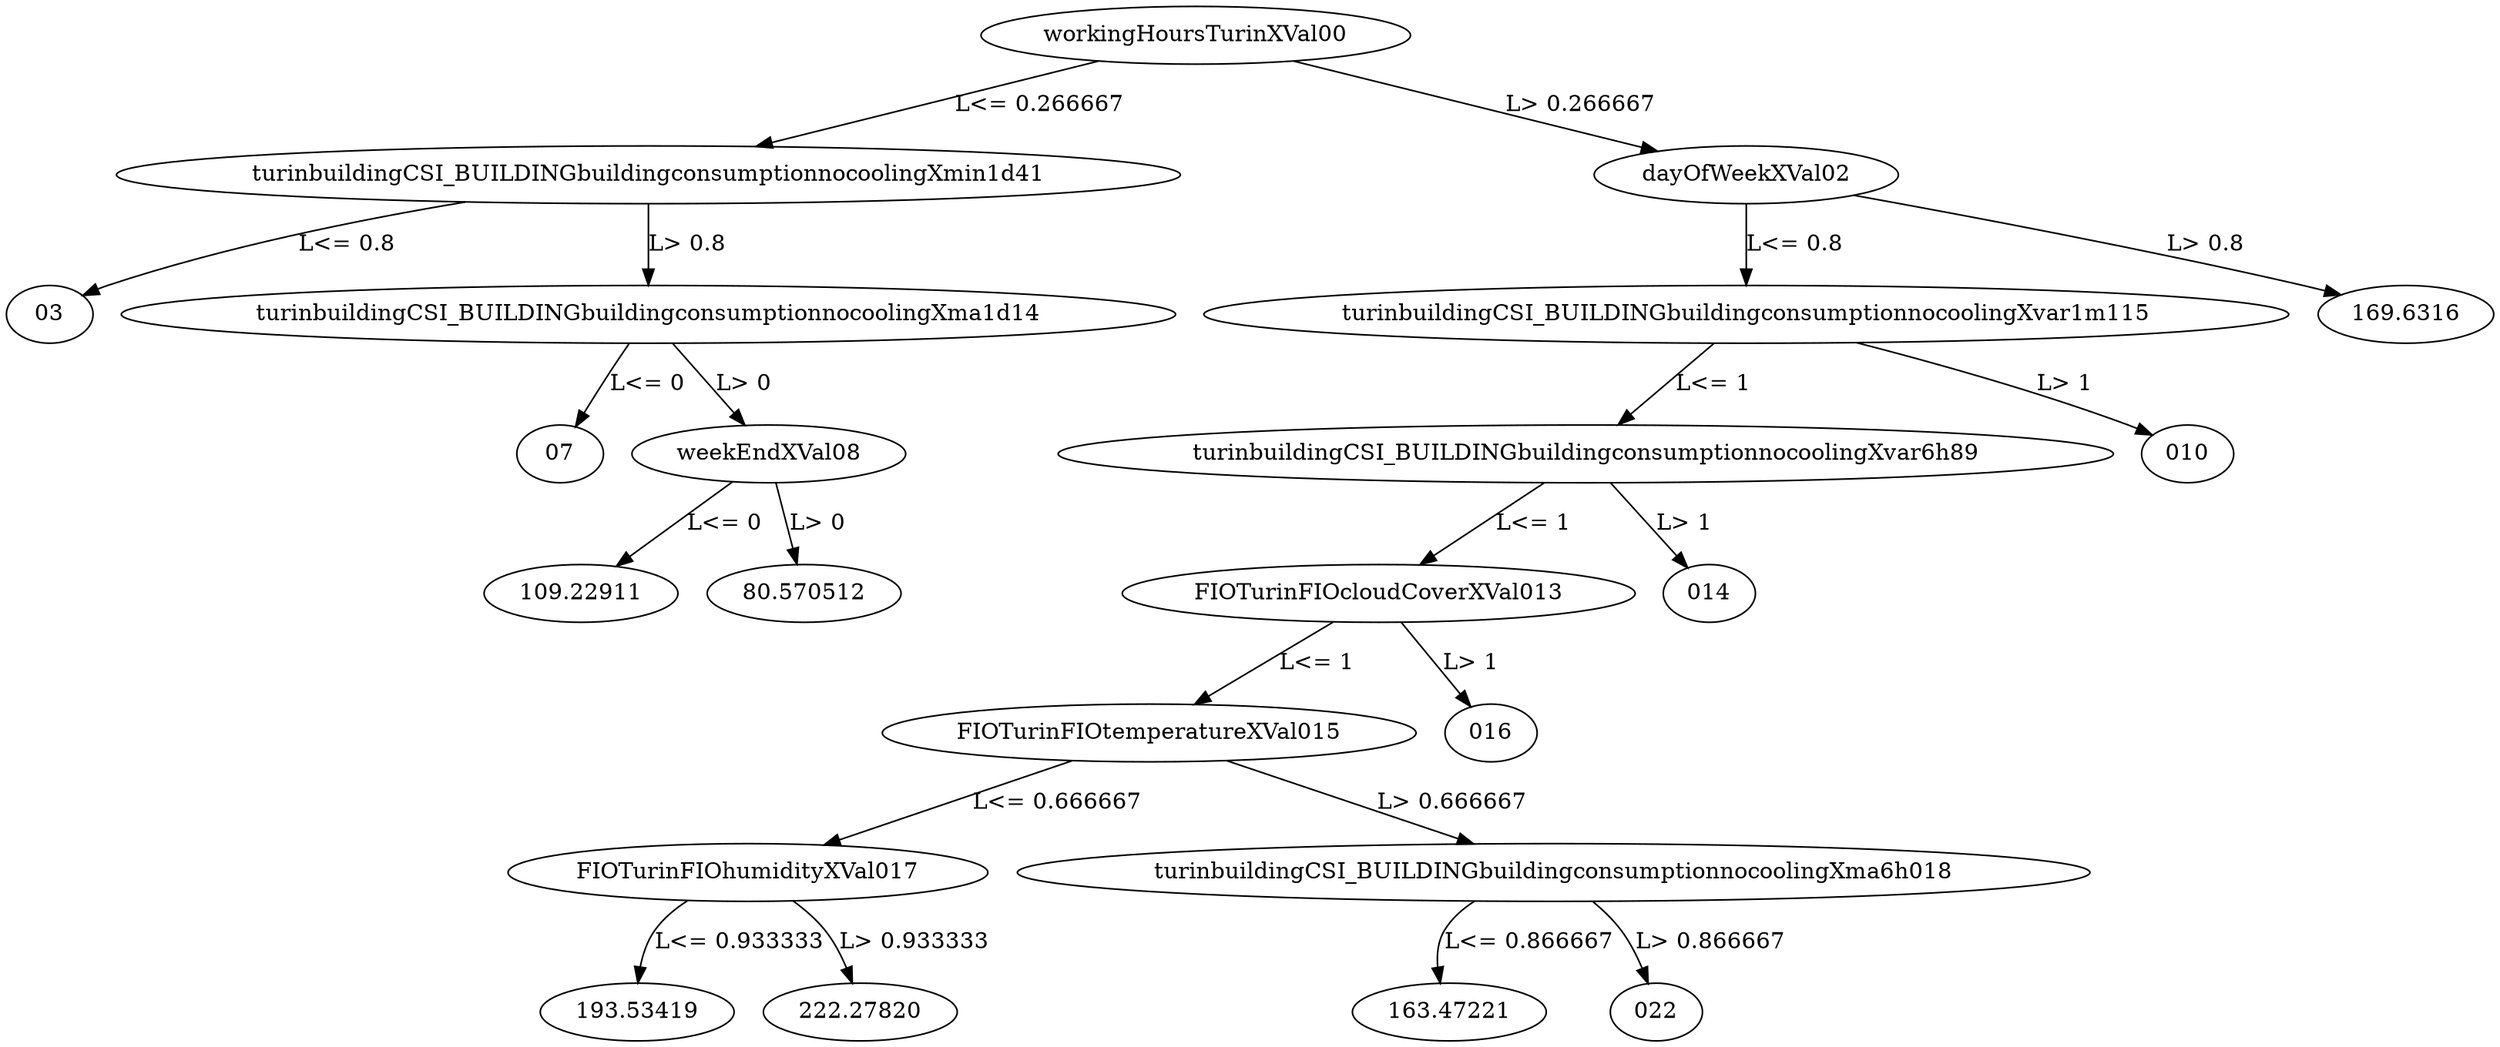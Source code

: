 digraph dt_fig {
	workingHoursTurinXVal00 -> turinbuildingCSI_BUILDINGbuildingconsumptionnocoolingXmin1d41 [label="L<= 0.266667"];
	workingHoursTurinXVal00 -> dayOfWeekXVal02 [label="L> 0.266667"];
	turinbuildingCSI_BUILDINGbuildingconsumptionnocoolingXmin1d41 -> "03" [label="L<= 0.8"];
	turinbuildingCSI_BUILDINGbuildingconsumptionnocoolingXmin1d41 -> turinbuildingCSI_BUILDINGbuildingconsumptionnocoolingXma1d14 [label="L> 0.8"];
	dayOfWeekXVal02 -> turinbuildingCSI_BUILDINGbuildingconsumptionnocoolingXvar1m115 [label="L<= 0.8"];
	dayOfWeekXVal02 -> "169.6316" [label="L> 0.8"];
	turinbuildingCSI_BUILDINGbuildingconsumptionnocoolingXma1d14 -> "07" [label="L<= 0"];
	turinbuildingCSI_BUILDINGbuildingconsumptionnocoolingXma1d14 -> weekEndXVal08 [label="L> 0"];
	turinbuildingCSI_BUILDINGbuildingconsumptionnocoolingXvar1m115 -> turinbuildingCSI_BUILDINGbuildingconsumptionnocoolingXvar6h89 [label="L<= 1"];
	turinbuildingCSI_BUILDINGbuildingconsumptionnocoolingXvar1m115 -> "010" [label="L> 1"];
	weekEndXVal08 -> "109.22911" [label="L<= 0"];
	weekEndXVal08 -> "80.570512" [label="L> 0"];
	turinbuildingCSI_BUILDINGbuildingconsumptionnocoolingXvar6h89 -> FIOTurinFIOcloudCoverXVal013 [label="L<= 1"];
	turinbuildingCSI_BUILDINGbuildingconsumptionnocoolingXvar6h89 -> "014" [label="L> 1"];
	FIOTurinFIOcloudCoverXVal013 -> FIOTurinFIOtemperatureXVal015 [label="L<= 1"];
	FIOTurinFIOcloudCoverXVal013 -> "016" [label="L> 1"];
	FIOTurinFIOtemperatureXVal015 -> FIOTurinFIOhumidityXVal017 [label="L<= 0.666667"];
	FIOTurinFIOtemperatureXVal015 -> turinbuildingCSI_BUILDINGbuildingconsumptionnocoolingXma6h018 [label="L> 0.666667"];
	FIOTurinFIOhumidityXVal017 -> "193.53419" [label="L<= 0.933333"];
	FIOTurinFIOhumidityXVal017 -> "222.27820" [label="L> 0.933333"];
	turinbuildingCSI_BUILDINGbuildingconsumptionnocoolingXma6h018 -> "163.47221" [label="L<= 0.866667"];
	turinbuildingCSI_BUILDINGbuildingconsumptionnocoolingXma6h018 -> "022" [label="L> 0.866667"];
}
